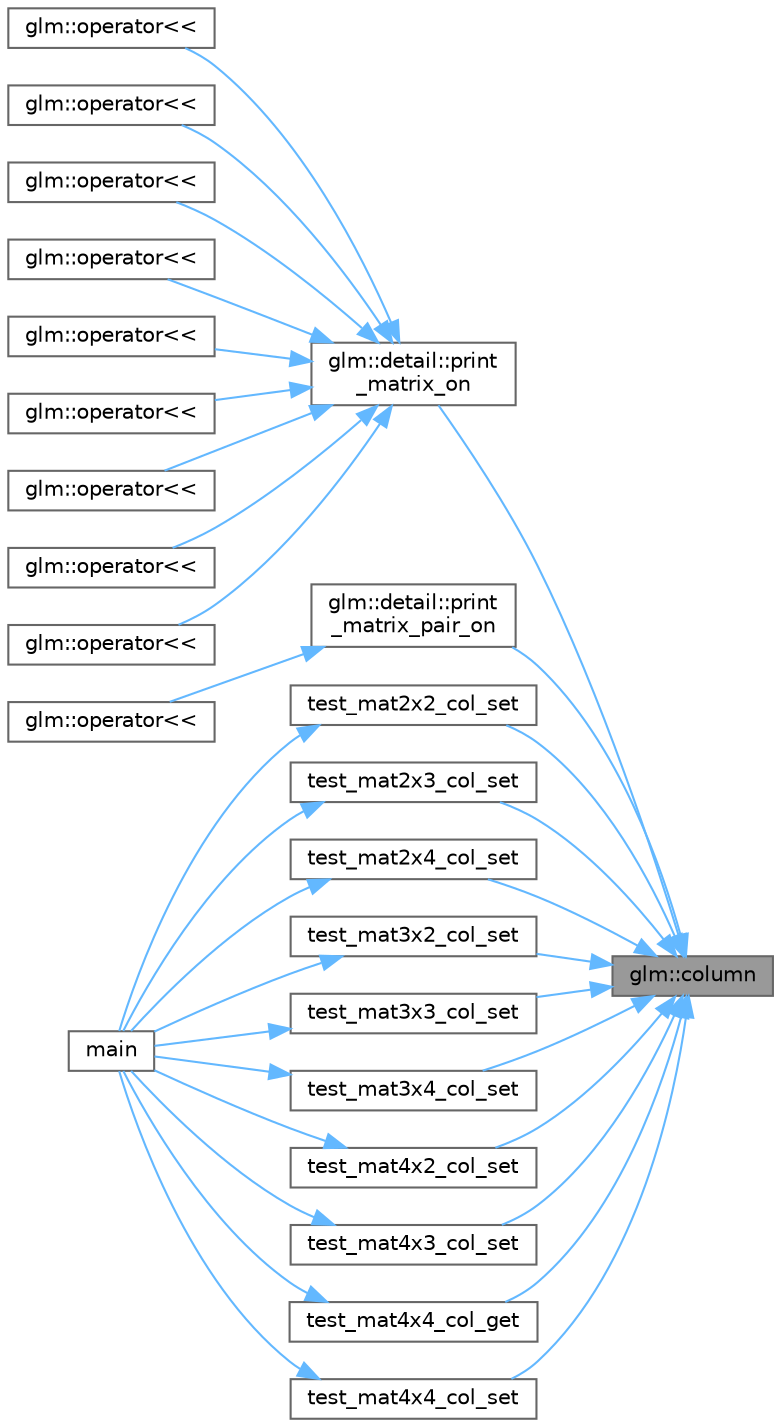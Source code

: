 digraph "glm::column"
{
 // LATEX_PDF_SIZE
  bgcolor="transparent";
  edge [fontname=Helvetica,fontsize=10,labelfontname=Helvetica,labelfontsize=10];
  node [fontname=Helvetica,fontsize=10,shape=box,height=0.2,width=0.4];
  rankdir="RL";
  Node1 [id="Node000001",label="glm::column",height=0.2,width=0.4,color="gray40", fillcolor="grey60", style="filled", fontcolor="black",tooltip=" "];
  Node1 -> Node2 [id="edge65_Node000001_Node000002",dir="back",color="steelblue1",style="solid",tooltip=" "];
  Node2 [id="Node000002",label="glm::detail::print\l_matrix_on",height=0.2,width=0.4,color="grey40", fillcolor="white", style="filled",URL="$namespaceglm_1_1detail.html#a632a0d81dbc7385dffb5daad14cb9b70",tooltip=" "];
  Node2 -> Node3 [id="edge66_Node000002_Node000003",dir="back",color="steelblue1",style="solid",tooltip=" "];
  Node3 [id="Node000003",label="glm::operator\<\<",height=0.2,width=0.4,color="grey40", fillcolor="white", style="filled",URL="$group__gtx__io.html#ga354984da3802a6fa7d47ae0662c97482",tooltip=" "];
  Node2 -> Node4 [id="edge67_Node000002_Node000004",dir="back",color="steelblue1",style="solid",tooltip=" "];
  Node4 [id="Node000004",label="glm::operator\<\<",height=0.2,width=0.4,color="grey40", fillcolor="white", style="filled",URL="$group__gtx__io.html#ga5831e1dafe0bd4a432a0738e00503145",tooltip=" "];
  Node2 -> Node5 [id="edge68_Node000002_Node000005",dir="back",color="steelblue1",style="solid",tooltip=" "];
  Node5 [id="Node000005",label="glm::operator\<\<",height=0.2,width=0.4,color="grey40", fillcolor="white", style="filled",URL="$group__gtx__io.html#gabe012e88526b4a19adaf54ce8c672cf6",tooltip=" "];
  Node2 -> Node6 [id="edge69_Node000002_Node000006",dir="back",color="steelblue1",style="solid",tooltip=" "];
  Node6 [id="Node000006",label="glm::operator\<\<",height=0.2,width=0.4,color="grey40", fillcolor="white", style="filled",URL="$group__gtx__io.html#ga84fba07d4cc4091ada0d7c155d0645a1",tooltip=" "];
  Node2 -> Node7 [id="edge70_Node000002_Node000007",dir="back",color="steelblue1",style="solid",tooltip=" "];
  Node7 [id="Node000007",label="glm::operator\<\<",height=0.2,width=0.4,color="grey40", fillcolor="white", style="filled",URL="$group__gtx__io.html#ga24f20a42378444d761f5fec0f12d337c",tooltip=" "];
  Node2 -> Node8 [id="edge71_Node000002_Node000008",dir="back",color="steelblue1",style="solid",tooltip=" "];
  Node8 [id="Node000008",label="glm::operator\<\<",height=0.2,width=0.4,color="grey40", fillcolor="white", style="filled",URL="$group__gtx__io.html#ga1838a598f413de8212009a206bfb53df",tooltip=" "];
  Node2 -> Node9 [id="edge72_Node000002_Node000009",dir="back",color="steelblue1",style="solid",tooltip=" "];
  Node9 [id="Node000009",label="glm::operator\<\<",height=0.2,width=0.4,color="grey40", fillcolor="white", style="filled",URL="$group__gtx__io.html#gab78ed0585006908fe284f2fdd802d4e8",tooltip=" "];
  Node2 -> Node10 [id="edge73_Node000002_Node000010",dir="back",color="steelblue1",style="solid",tooltip=" "];
  Node10 [id="Node000010",label="glm::operator\<\<",height=0.2,width=0.4,color="grey40", fillcolor="white", style="filled",URL="$group__gtx__io.html#ga985eec16a1cae3ac09f55f8354e15232",tooltip=" "];
  Node2 -> Node11 [id="edge74_Node000002_Node000011",dir="back",color="steelblue1",style="solid",tooltip=" "];
  Node11 [id="Node000011",label="glm::operator\<\<",height=0.2,width=0.4,color="grey40", fillcolor="white", style="filled",URL="$group__gtx__io.html#gaaacbc05dc7eabbed3dcbc5ed9d69781d",tooltip=" "];
  Node1 -> Node12 [id="edge75_Node000001_Node000012",dir="back",color="steelblue1",style="solid",tooltip=" "];
  Node12 [id="Node000012",label="glm::detail::print\l_matrix_pair_on",height=0.2,width=0.4,color="grey40", fillcolor="white", style="filled",URL="$namespaceglm_1_1detail.html#a3c351b2a2b581ef976645155b195a4fe",tooltip=" "];
  Node12 -> Node13 [id="edge76_Node000012_Node000013",dir="back",color="steelblue1",style="solid",tooltip=" "];
  Node13 [id="Node000013",label="glm::operator\<\<",height=0.2,width=0.4,color="grey40", fillcolor="white", style="filled",URL="$group__gtx__io.html#ga72ecd3d1dabd396b2cda883558313957",tooltip=" "];
  Node1 -> Node14 [id="edge77_Node000001_Node000014",dir="back",color="steelblue1",style="solid",tooltip=" "];
  Node14 [id="Node000014",label="test_mat2x2_col_set",height=0.2,width=0.4,color="grey40", fillcolor="white", style="filled",URL="$_classes_2lib_2glm_2test_2gtc_2gtc__matrix__access_8cpp.html#a475db46aa53bb9307d58d8a11a4c8b6a",tooltip=" "];
  Node14 -> Node15 [id="edge78_Node000014_Node000015",dir="back",color="steelblue1",style="solid",tooltip=" "];
  Node15 [id="Node000015",label="main",height=0.2,width=0.4,color="grey40", fillcolor="white", style="filled",URL="$_classes_2lib_2glm_2test_2gtc_2gtc__matrix__access_8cpp.html#ae66f6b31b5ad750f1fe042a706a4e3d4",tooltip=" "];
  Node1 -> Node16 [id="edge79_Node000001_Node000016",dir="back",color="steelblue1",style="solid",tooltip=" "];
  Node16 [id="Node000016",label="test_mat2x3_col_set",height=0.2,width=0.4,color="grey40", fillcolor="white", style="filled",URL="$_classes_2lib_2glm_2test_2gtc_2gtc__matrix__access_8cpp.html#a6e6d7f2717f1c55d8c5bd32356ff4b9a",tooltip=" "];
  Node16 -> Node15 [id="edge80_Node000016_Node000015",dir="back",color="steelblue1",style="solid",tooltip=" "];
  Node1 -> Node17 [id="edge81_Node000001_Node000017",dir="back",color="steelblue1",style="solid",tooltip=" "];
  Node17 [id="Node000017",label="test_mat2x4_col_set",height=0.2,width=0.4,color="grey40", fillcolor="white", style="filled",URL="$_classes_2lib_2glm_2test_2gtc_2gtc__matrix__access_8cpp.html#a8ad08434cb6558bb72f5800487875633",tooltip=" "];
  Node17 -> Node15 [id="edge82_Node000017_Node000015",dir="back",color="steelblue1",style="solid",tooltip=" "];
  Node1 -> Node18 [id="edge83_Node000001_Node000018",dir="back",color="steelblue1",style="solid",tooltip=" "];
  Node18 [id="Node000018",label="test_mat3x2_col_set",height=0.2,width=0.4,color="grey40", fillcolor="white", style="filled",URL="$_classes_2lib_2glm_2test_2gtc_2gtc__matrix__access_8cpp.html#a7a021c2eeb21be6976c9087c3d8a2d23",tooltip=" "];
  Node18 -> Node15 [id="edge84_Node000018_Node000015",dir="back",color="steelblue1",style="solid",tooltip=" "];
  Node1 -> Node19 [id="edge85_Node000001_Node000019",dir="back",color="steelblue1",style="solid",tooltip=" "];
  Node19 [id="Node000019",label="test_mat3x3_col_set",height=0.2,width=0.4,color="grey40", fillcolor="white", style="filled",URL="$_classes_2lib_2glm_2test_2gtc_2gtc__matrix__access_8cpp.html#a99136e3fecf0ebd817828e327ccaa815",tooltip=" "];
  Node19 -> Node15 [id="edge86_Node000019_Node000015",dir="back",color="steelblue1",style="solid",tooltip=" "];
  Node1 -> Node20 [id="edge87_Node000001_Node000020",dir="back",color="steelblue1",style="solid",tooltip=" "];
  Node20 [id="Node000020",label="test_mat3x4_col_set",height=0.2,width=0.4,color="grey40", fillcolor="white", style="filled",URL="$_classes_2lib_2glm_2test_2gtc_2gtc__matrix__access_8cpp.html#a73badec55e0fce51c45d2dbcd5e82479",tooltip=" "];
  Node20 -> Node15 [id="edge88_Node000020_Node000015",dir="back",color="steelblue1",style="solid",tooltip=" "];
  Node1 -> Node21 [id="edge89_Node000001_Node000021",dir="back",color="steelblue1",style="solid",tooltip=" "];
  Node21 [id="Node000021",label="test_mat4x2_col_set",height=0.2,width=0.4,color="grey40", fillcolor="white", style="filled",URL="$_classes_2lib_2glm_2test_2gtc_2gtc__matrix__access_8cpp.html#a6cff6bf59652ccab2d2196e7d8eaa3d4",tooltip=" "];
  Node21 -> Node15 [id="edge90_Node000021_Node000015",dir="back",color="steelblue1",style="solid",tooltip=" "];
  Node1 -> Node22 [id="edge91_Node000001_Node000022",dir="back",color="steelblue1",style="solid",tooltip=" "];
  Node22 [id="Node000022",label="test_mat4x3_col_set",height=0.2,width=0.4,color="grey40", fillcolor="white", style="filled",URL="$_classes_2lib_2glm_2test_2gtc_2gtc__matrix__access_8cpp.html#a0faebe6b55b42d49a25f61683b06557a",tooltip=" "];
  Node22 -> Node15 [id="edge92_Node000022_Node000015",dir="back",color="steelblue1",style="solid",tooltip=" "];
  Node1 -> Node23 [id="edge93_Node000001_Node000023",dir="back",color="steelblue1",style="solid",tooltip=" "];
  Node23 [id="Node000023",label="test_mat4x4_col_get",height=0.2,width=0.4,color="grey40", fillcolor="white", style="filled",URL="$_classes_2lib_2glm_2test_2gtc_2gtc__matrix__access_8cpp.html#ad0616502737170e4dc9382f1b4ff417d",tooltip=" "];
  Node23 -> Node15 [id="edge94_Node000023_Node000015",dir="back",color="steelblue1",style="solid",tooltip=" "];
  Node1 -> Node24 [id="edge95_Node000001_Node000024",dir="back",color="steelblue1",style="solid",tooltip=" "];
  Node24 [id="Node000024",label="test_mat4x4_col_set",height=0.2,width=0.4,color="grey40", fillcolor="white", style="filled",URL="$_classes_2lib_2glm_2test_2gtc_2gtc__matrix__access_8cpp.html#a34fda0e5dd40fb8b5b0739b3da20348f",tooltip=" "];
  Node24 -> Node15 [id="edge96_Node000024_Node000015",dir="back",color="steelblue1",style="solid",tooltip=" "];
}
